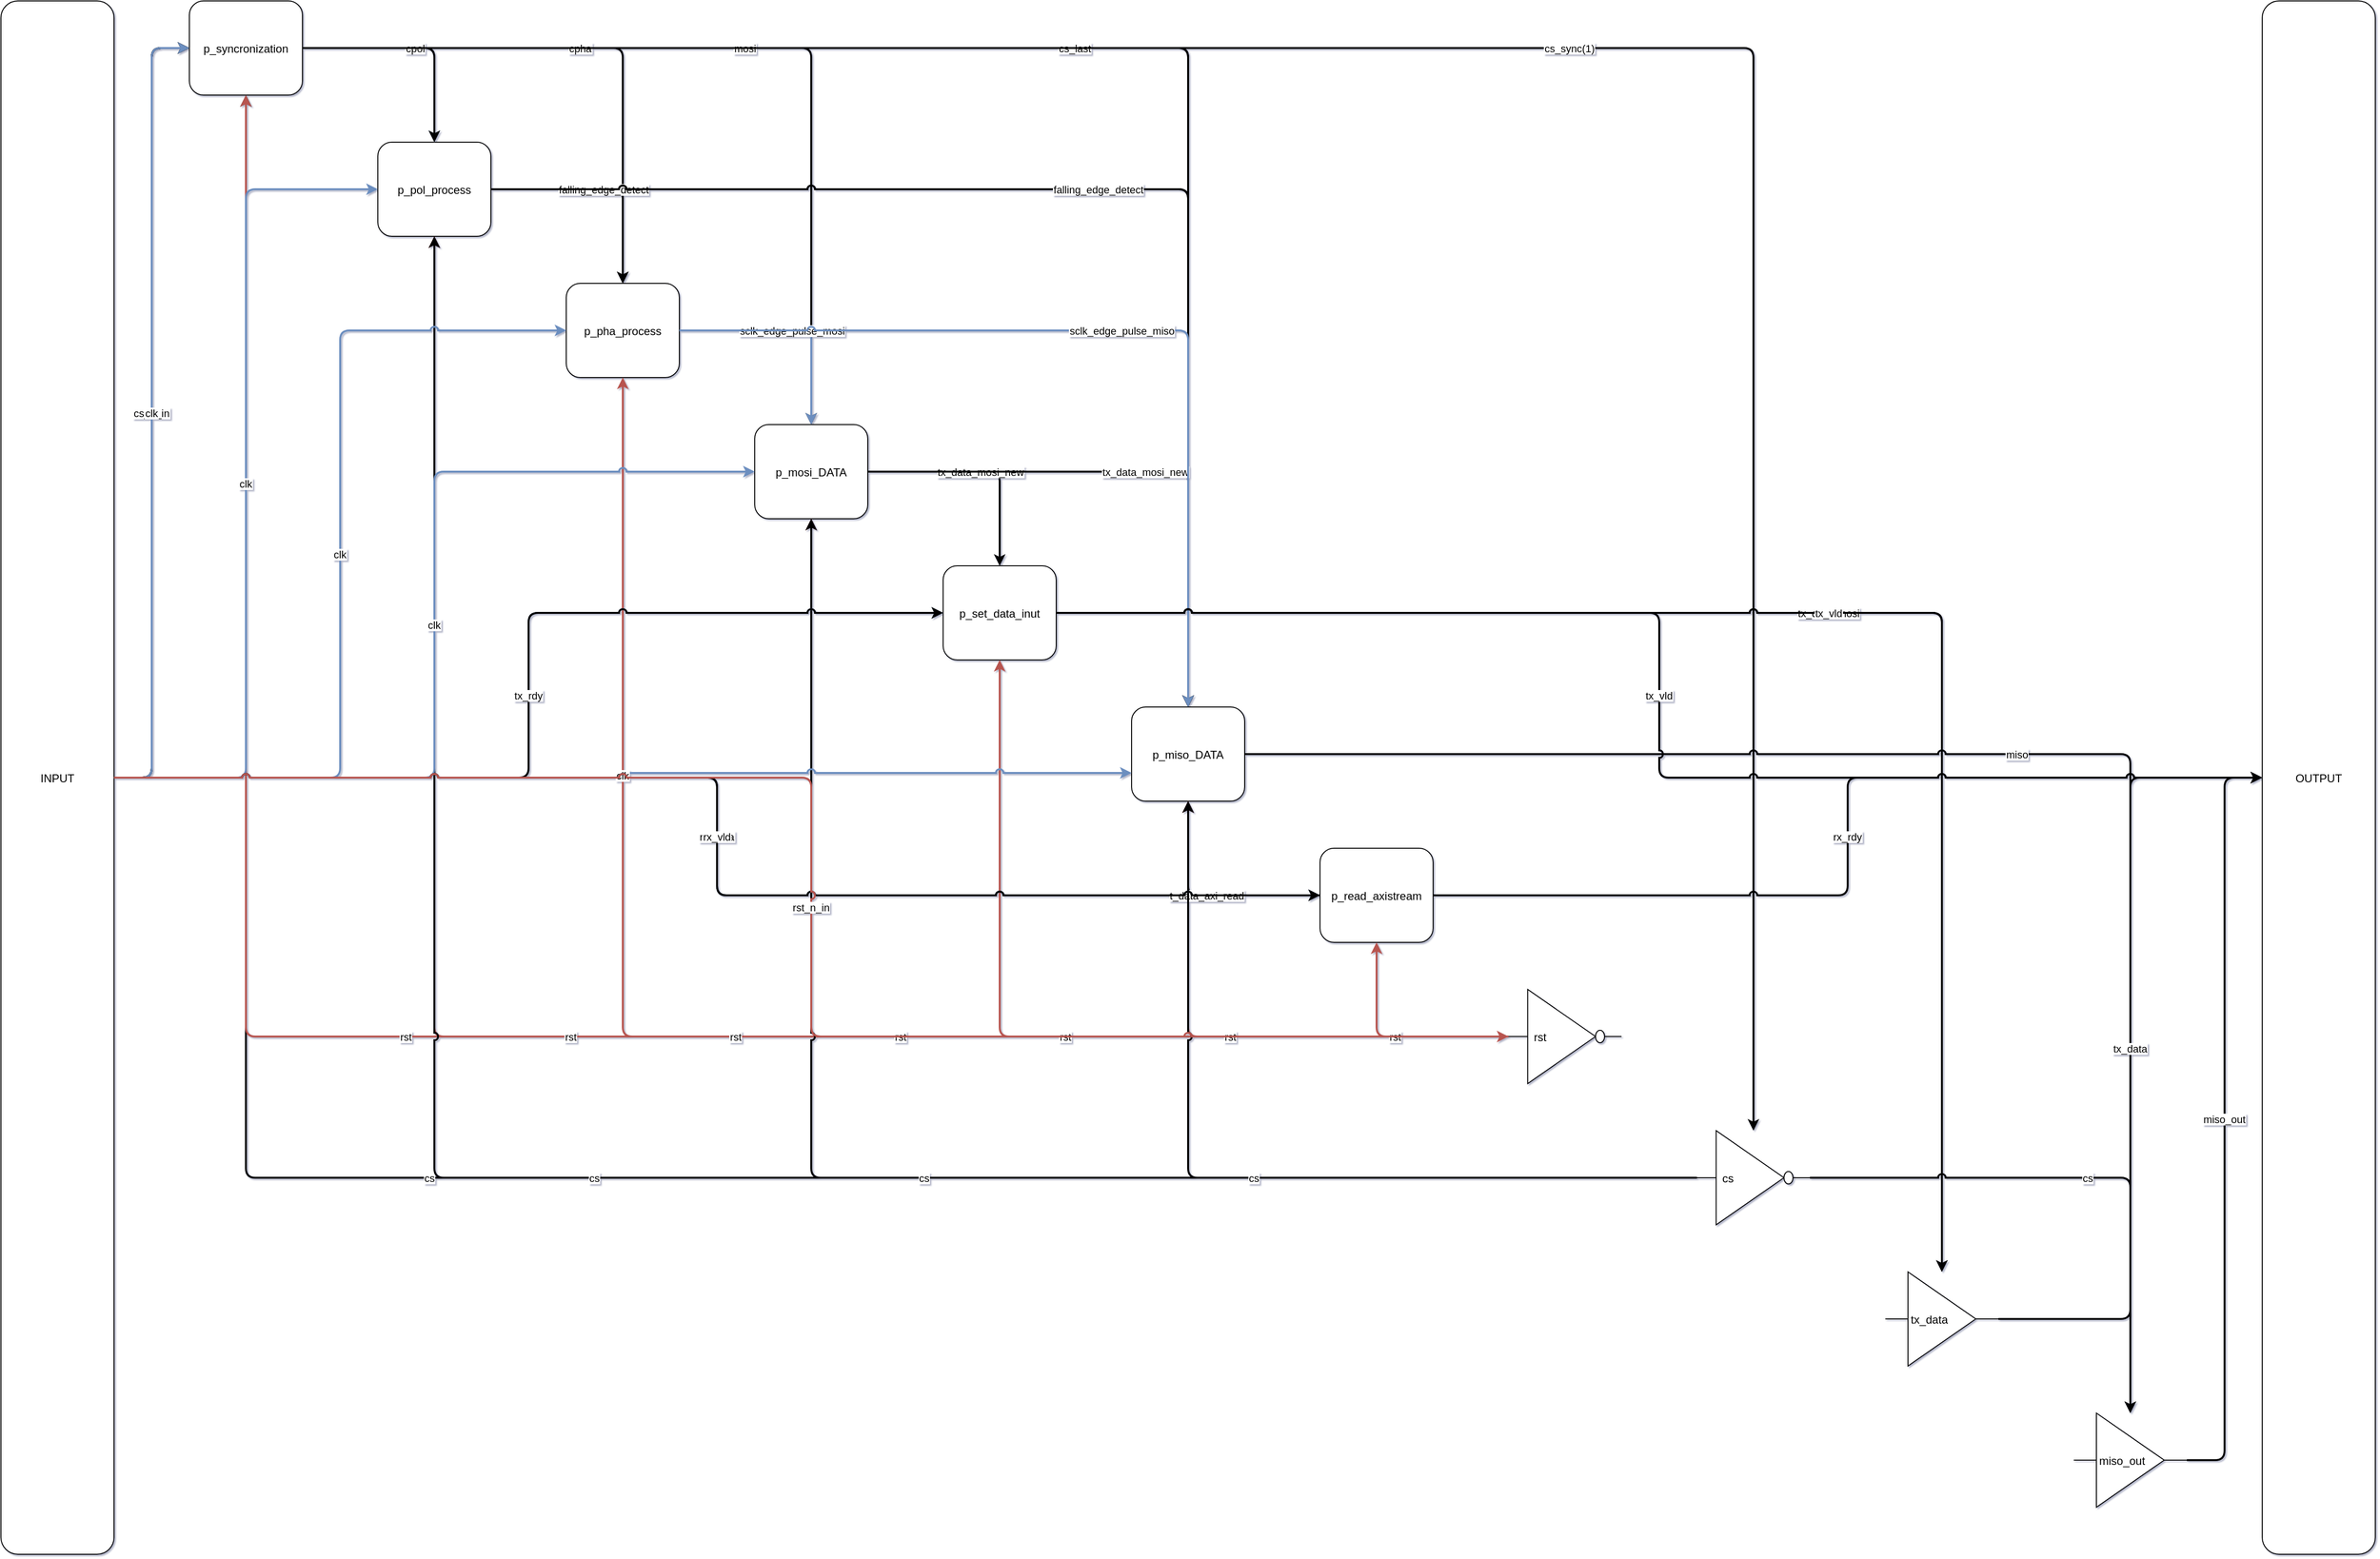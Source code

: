 <mxfile compressed="false" version="15.4.0" type="device">
  <diagram id="spi_slave" name="spi_slave">
    <mxGraphModel dx="1718" dy="985" grid="1" gridSize="10" guides="1" tooltips="1" connect="1" arrows="1" fold="1" page="1" pageScale="1" pageWidth="827" pageHeight="1169" math="0" shadow="1">
      <root>
        <mxCell id="0" />
        <mxCell id="1" parent="0" />
        <object label="INPUT" id="INPUT">
          <mxCell style="rounded=1" parent="1" vertex="1">
            <mxGeometry width="120" height="1650" as="geometry" />
          </mxCell>
        </object>
        <object label="p_syncronization" id="p_syncronization">
          <mxCell style="rounded=1" parent="1" vertex="1">
            <mxGeometry x="200" width="120" height="100" as="geometry" />
          </mxCell>
        </object>
        <object label="p_pol_process" id="p_pol_process">
          <mxCell style="rounded=1" parent="1" vertex="1">
            <mxGeometry x="400" y="150" width="120" height="100" as="geometry" />
          </mxCell>
        </object>
        <object label="p_pha_process" id="p_pha_process">
          <mxCell style="rounded=1" parent="1" vertex="1">
            <mxGeometry x="600" y="300" width="120" height="100" as="geometry" />
          </mxCell>
        </object>
        <object label="p_mosi_DATA" id="p_mosi_DATA">
          <mxCell style="rounded=1" parent="1" vertex="1">
            <mxGeometry x="800" y="450" width="120" height="100" as="geometry" />
          </mxCell>
        </object>
        <object label="p_set_data_inut" id="p_set_data_inut">
          <mxCell style="rounded=1" parent="1" vertex="1">
            <mxGeometry x="1000" y="600" width="120" height="100" as="geometry" />
          </mxCell>
        </object>
        <object label="p_miso_DATA" id="p_miso_DATA">
          <mxCell style="rounded=1" parent="1" vertex="1">
            <mxGeometry x="1200" y="750" width="120" height="100" as="geometry" />
          </mxCell>
        </object>
        <object label="p_read_axistream" id="p_read_axistream">
          <mxCell style="rounded=1" parent="1" vertex="1">
            <mxGeometry x="1400" y="900" width="120" height="100" as="geometry" />
          </mxCell>
        </object>
        <object label="rst" id="rst">
          <mxCell style="shape=mxgraph.electrical.logic_gates.inverter_2;align=left;spacingLeft=25;" parent="1" vertex="1">
            <mxGeometry x="1600" y="1050" width="120" height="100" as="geometry" />
          </mxCell>
        </object>
        <object label="cs" id="cs">
          <mxCell style="shape=mxgraph.electrical.logic_gates.inverter_2;align=left;spacingLeft=25;" parent="1" vertex="1">
            <mxGeometry x="1800" y="1200" width="120" height="100" as="geometry" />
          </mxCell>
        </object>
        <object label="tx_data" id="tx_data">
          <mxCell style="shape=mxgraph.electrical.logic_gates.buffer2;align=left;spacingLeft=25;" parent="1" vertex="1">
            <mxGeometry x="2000" y="1350" width="120" height="100" as="geometry" />
          </mxCell>
        </object>
        <object label="miso_out" id="miso_out">
          <mxCell style="shape=mxgraph.electrical.logic_gates.buffer2;align=left;spacingLeft=25;" parent="1" vertex="1">
            <mxGeometry x="2200" y="1500" width="120" height="100" as="geometry" />
          </mxCell>
        </object>
        <object label="OUTPUT" id="OUTPUT">
          <mxCell style="rounded=1" parent="1" vertex="1">
            <mxGeometry x="2400" width="120" height="1650" as="geometry" />
          </mxCell>
        </object>
        <object label="cs" id="d1316163a245df5332755e217ce2bb54">
          <mxCell style="endArrow=classic;endFill=1;edgeStyle=orthogonalEdgeStyle;jumpStyle=arc;strokeWidth=2;" parent="1" source="cs" target="p_syncronization" edge="1">
            <mxGeometry relative="1" as="geometry" />
          </mxCell>
        </object>
        <object label="rst" id="a460d91dcd9eb0b6e6a8783e4cd0fe8c">
          <mxCell style="endArrow=classic;endFill=1;edgeStyle=orthogonalEdgeStyle;jumpStyle=arc;strokeWidth=2;fillColor=#f8cecc;strokeColor=#b85450;" parent="1" source="rst" target="p_syncronization" edge="1">
            <mxGeometry relative="1" as="geometry" />
          </mxCell>
        </object>
        <object label="sclk" id="31297005cd2777411cd29e04672f17ab">
          <mxCell style="endArrow=classic;endFill=1;edgeStyle=orthogonalEdgeStyle;jumpStyle=arc;strokeWidth=2;fillColor=#dae8fc;strokeColor=#6c8ebf;" parent="1" source="p_syncronization" target="p_pol_process" edge="1">
            <mxGeometry relative="1" as="geometry" />
          </mxCell>
        </object>
        <object label="rst" id="306bf4f454e1ee6661465b87e71a96e7">
          <mxCell style="endArrow=classic;endFill=1;edgeStyle=orthogonalEdgeStyle;jumpStyle=arc;strokeWidth=2;fillColor=#f8cecc;strokeColor=#b85450;" parent="1" source="rst" target="p_pol_process" edge="1">
            <mxGeometry relative="1" as="geometry" />
          </mxCell>
        </object>
        <object label="cs" id="77860c09dd9e32e8774281c971c7711d">
          <mxCell style="endArrow=classic;endFill=1;edgeStyle=orthogonalEdgeStyle;jumpStyle=arc;strokeWidth=2;" parent="1" source="cs" target="p_pol_process" edge="1">
            <mxGeometry relative="1" as="geometry" />
          </mxCell>
        </object>
        <object label="cpol" id="5ed39e9ed58984da675339476612df4a">
          <mxCell style="endArrow=classic;endFill=1;edgeStyle=orthogonalEdgeStyle;jumpStyle=arc;strokeWidth=2;" parent="1" source="p_syncronization" target="p_pol_process" edge="1">
            <mxGeometry relative="1" as="geometry" />
          </mxCell>
        </object>
        <object label="rst" id="6765d86b4b5b835927325f7a4dae492c">
          <mxCell style="endArrow=classic;endFill=1;edgeStyle=orthogonalEdgeStyle;jumpStyle=arc;strokeWidth=2;fillColor=#f8cecc;strokeColor=#b85450;" parent="1" source="rst" target="p_pha_process" edge="1">
            <mxGeometry relative="1" as="geometry" />
          </mxCell>
        </object>
        <object label="cpha" id="e1b9087c55dbd9df58f3ecd190efae5b">
          <mxCell style="endArrow=classic;endFill=1;edgeStyle=orthogonalEdgeStyle;jumpStyle=arc;strokeWidth=2;" parent="1" source="p_syncronization" target="p_pha_process" edge="1">
            <mxGeometry relative="1" as="geometry" />
          </mxCell>
        </object>
        <object label="rising_edge_detect" id="cb77a611ee92128f03f542b3b87c0b95">
          <mxCell style="endArrow=classic;endFill=1;edgeStyle=orthogonalEdgeStyle;jumpStyle=arc;strokeWidth=2;" parent="1" source="p_pol_process" target="p_pha_process" edge="1">
            <mxGeometry relative="1" as="geometry" />
          </mxCell>
        </object>
        <object label="falling_edge_detect" id="bb749c76004439e5eddf920cd5f099ef">
          <mxCell style="endArrow=classic;endFill=1;edgeStyle=orthogonalEdgeStyle;jumpStyle=arc;strokeWidth=2;" parent="1" source="p_pol_process" target="p_pha_process" edge="1">
            <mxGeometry relative="1" as="geometry" />
          </mxCell>
        </object>
        <object label="mosi" id="06220997ab4acf1b2c6efe047a7f1db3">
          <mxCell style="endArrow=classic;endFill=1;edgeStyle=orthogonalEdgeStyle;jumpStyle=arc;strokeWidth=2;" parent="1" source="p_syncronization" target="p_mosi_DATA" edge="1">
            <mxGeometry relative="1" as="geometry" />
          </mxCell>
        </object>
        <object label="rst" id="b4a7daf7c3135a212e3c92763b272a85">
          <mxCell style="endArrow=classic;endFill=1;edgeStyle=orthogonalEdgeStyle;jumpStyle=arc;strokeWidth=2;fillColor=#f8cecc;strokeColor=#b85450;" parent="1" source="rst" target="p_mosi_DATA" edge="1">
            <mxGeometry relative="1" as="geometry" />
          </mxCell>
        </object>
        <object label="cs" id="f80c6ad3a4bdeaf505d51b6a9dd04d9f">
          <mxCell style="endArrow=classic;endFill=1;edgeStyle=orthogonalEdgeStyle;jumpStyle=arc;strokeWidth=2;" parent="1" source="cs" target="p_mosi_DATA" edge="1">
            <mxGeometry relative="1" as="geometry" />
          </mxCell>
        </object>
        <object label="sclk_edge_pulse_mosi" id="ce5526dc0288ef4bc448b822dc9d2b8c">
          <mxCell style="endArrow=classic;endFill=1;edgeStyle=orthogonalEdgeStyle;jumpStyle=arc;strokeWidth=2;fillColor=#dae8fc;strokeColor=#6c8ebf;" parent="1" source="p_pha_process" target="p_mosi_DATA" edge="1">
            <mxGeometry relative="1" as="geometry" />
          </mxCell>
        </object>
        <object label="tx_data_mosi_new" id="ceb010006550d7afa2fcf1e46974e294">
          <mxCell style="endArrow=classic;endFill=1;edgeStyle=orthogonalEdgeStyle;jumpStyle=arc;strokeWidth=2;" parent="1" source="p_mosi_DATA" target="p_set_data_inut" edge="1">
            <mxGeometry relative="1" as="geometry" />
          </mxCell>
        </object>
        <object label="rst" id="a1c9b6bb40104f334d1a8a780d0dea4d">
          <mxCell style="endArrow=classic;endFill=1;edgeStyle=orthogonalEdgeStyle;jumpStyle=arc;strokeWidth=2;fillColor=#f8cecc;strokeColor=#b85450;" parent="1" source="rst" target="p_set_data_inut" edge="1">
            <mxGeometry relative="1" as="geometry" />
          </mxCell>
        </object>
        <object label="t_data_axi_read" id="e408ba3f35d171e9e91b9e029e194aef">
          <mxCell style="endArrow=classic;endFill=1;edgeStyle=orthogonalEdgeStyle;jumpStyle=arc;strokeWidth=2;" parent="1" source="p_read_axistream" target="p_miso_DATA" edge="1">
            <mxGeometry relative="1" as="geometry" />
          </mxCell>
        </object>
        <object label="tx_data_mosi_new" id="b1ca6d16d9ce1ebdbf1b087c963c2ca4">
          <mxCell style="endArrow=classic;endFill=1;edgeStyle=orthogonalEdgeStyle;jumpStyle=arc;strokeWidth=2;" parent="1" source="p_mosi_DATA" target="p_miso_DATA" edge="1">
            <mxGeometry relative="1" as="geometry" />
          </mxCell>
        </object>
        <object label="rst" id="5cee54b8f3e08427db1d8956dcf2f294">
          <mxCell style="endArrow=classic;endFill=1;edgeStyle=orthogonalEdgeStyle;jumpStyle=arc;strokeWidth=2;fillColor=#f8cecc;strokeColor=#b85450;" parent="1" source="rst" target="p_miso_DATA" edge="1">
            <mxGeometry relative="1" as="geometry" />
          </mxCell>
        </object>
        <object label="cs" id="5605c6e47c93ca762a65f8d2841244c3">
          <mxCell style="endArrow=classic;endFill=1;edgeStyle=orthogonalEdgeStyle;jumpStyle=arc;strokeWidth=2;" parent="1" source="cs" target="p_miso_DATA" edge="1">
            <mxGeometry relative="1" as="geometry" />
          </mxCell>
        </object>
        <object label="cpha" id="670842185a7c3ff37746aa0053e426b8">
          <mxCell style="endArrow=classic;endFill=1;edgeStyle=orthogonalEdgeStyle;jumpStyle=arc;strokeWidth=2;" parent="1" source="p_syncronization" target="p_miso_DATA" edge="1">
            <mxGeometry relative="1" as="geometry" />
          </mxCell>
        </object>
        <object label="rising_edge_detect" id="8388429aab44ade1fab3de36d85d6d8a">
          <mxCell style="endArrow=classic;endFill=1;edgeStyle=orthogonalEdgeStyle;jumpStyle=arc;strokeWidth=2;" parent="1" source="p_pol_process" target="p_miso_DATA" edge="1">
            <mxGeometry relative="1" as="geometry" />
          </mxCell>
        </object>
        <object label="falling_edge_detect" id="e25705cbc6c878ef1fce15a1fb3eefd9">
          <mxCell style="endArrow=classic;endFill=1;edgeStyle=orthogonalEdgeStyle;jumpStyle=arc;strokeWidth=2;" parent="1" source="p_pol_process" target="p_miso_DATA" edge="1">
            <mxGeometry relative="1" as="geometry" />
          </mxCell>
        </object>
        <object label="cs_last" id="7605b8e5534e1dfc9849d281dfbe1dc9">
          <mxCell style="endArrow=classic;endFill=1;edgeStyle=orthogonalEdgeStyle;jumpStyle=arc;strokeWidth=2;" parent="1" source="p_syncronization" target="p_miso_DATA" edge="1">
            <mxGeometry relative="1" as="geometry" />
          </mxCell>
        </object>
        <object label="sclk_edge_pulse_miso" id="003f85db83cdf9531927a05ee530364b">
          <mxCell style="endArrow=classic;endFill=1;edgeStyle=orthogonalEdgeStyle;jumpStyle=arc;strokeWidth=2;fillColor=#dae8fc;strokeColor=#6c8ebf;" parent="1" source="p_pha_process" target="p_miso_DATA" edge="1">
            <mxGeometry relative="1" as="geometry" />
          </mxCell>
        </object>
        <object label="rst" id="4dfc5cb1cfa100fd1786f4b339d47942">
          <mxCell style="endArrow=classic;endFill=1;edgeStyle=orthogonalEdgeStyle;jumpStyle=arc;strokeWidth=2;fillColor=#f8cecc;strokeColor=#b85450;" parent="1" source="rst" target="p_read_axistream" edge="1">
            <mxGeometry relative="1" as="geometry" />
          </mxCell>
        </object>
        <object label="cs_sync(1)" id="61305aef1782bdf753fc4dbbee89dc22">
          <mxCell style="endArrow=classic;endFill=1;edgeStyle=orthogonalEdgeStyle;jumpStyle=arc;strokeWidth=2;" parent="1" source="p_syncronization" target="cs" edge="1">
            <mxGeometry relative="1" as="geometry" />
          </mxCell>
        </object>
        <object label="tx_data_mosi" id="779fd96a8ba13d20497742849361b6cf">
          <mxCell style="endArrow=classic;endFill=1;edgeStyle=orthogonalEdgeStyle;jumpStyle=arc;strokeWidth=2;" parent="1" source="p_set_data_inut" target="tx_data" edge="1">
            <mxGeometry relative="1" as="geometry" />
          </mxCell>
        </object>
        <object label="tx_vld" id="137599590224f19d1d8e85d54b20aad2">
          <mxCell style="endArrow=classic;endFill=1;edgeStyle=orthogonalEdgeStyle;jumpStyle=arc;strokeWidth=2;" parent="1" source="p_set_data_inut" target="tx_data" edge="1">
            <mxGeometry relative="1" as="geometry" />
          </mxCell>
        </object>
        <object label="miso" id="d1fdd609099af204d4e8448475d88e3c">
          <mxCell style="endArrow=classic;endFill=1;edgeStyle=orthogonalEdgeStyle;jumpStyle=arc;strokeWidth=2;" parent="1" source="p_miso_DATA" target="miso_out" edge="1">
            <mxGeometry relative="1" as="geometry" />
          </mxCell>
        </object>
        <object label="cs" id="0c52da9621473e8a59cef71386cfb0f3">
          <mxCell style="endArrow=classic;endFill=1;edgeStyle=orthogonalEdgeStyle;jumpStyle=arc;strokeWidth=2;" parent="1" source="cs" target="miso_out" edge="1">
            <mxGeometry relative="1" as="geometry" />
          </mxCell>
        </object>
        <object label="sclk_in" id="25a806c7630010aba8547c2d76abbfc0">
          <mxCell style="endArrow=classic;endFill=1;edgeStyle=orthogonalEdgeStyle;jumpStyle=arc;strokeWidth=2;fillColor=#dae8fc;strokeColor=#6c8ebf;" parent="1" source="INPUT" target="p_syncronization" edge="1">
            <mxGeometry relative="1" as="geometry" />
          </mxCell>
        </object>
        <object label="mosi_in" id="619a1de67dd8d5e4c6d87ef7293c8774">
          <mxCell style="endArrow=classic;endFill=1;edgeStyle=orthogonalEdgeStyle;jumpStyle=arc;strokeWidth=2;" parent="1" source="INPUT" target="p_syncronization" edge="1">
            <mxGeometry relative="1" as="geometry" />
          </mxCell>
        </object>
        <object label="cpol_in" id="f0fa5e318c02c0e42f0db4c189459cdc">
          <mxCell style="endArrow=classic;endFill=1;edgeStyle=orthogonalEdgeStyle;jumpStyle=arc;strokeWidth=2;" parent="1" source="INPUT" target="p_syncronization" edge="1">
            <mxGeometry relative="1" as="geometry" />
          </mxCell>
        </object>
        <object label="cpha_in" id="70c3d0bd6195ea74d521aef863829c41">
          <mxCell style="endArrow=classic;endFill=1;edgeStyle=orthogonalEdgeStyle;jumpStyle=arc;strokeWidth=2;" parent="1" source="INPUT" target="p_syncronization" edge="1">
            <mxGeometry relative="1" as="geometry" />
          </mxCell>
        </object>
        <object label="cs_n_in" id="331ea49ede971aef1d4445162fc3354a">
          <mxCell style="endArrow=classic;endFill=1;edgeStyle=orthogonalEdgeStyle;jumpStyle=arc;strokeWidth=2;" parent="1" source="INPUT" target="p_syncronization" edge="1">
            <mxGeometry relative="1" as="geometry" />
          </mxCell>
        </object>
        <object label="clk" id="b1bc0d335c1c8a9bbf23a6bfa0e068b9">
          <mxCell style="endArrow=classic;endFill=1;edgeStyle=orthogonalEdgeStyle;jumpStyle=arc;strokeWidth=2;fillColor=#dae8fc;strokeColor=#6c8ebf;" parent="1" source="INPUT" target="p_syncronization" edge="1">
            <mxGeometry relative="1" as="geometry" />
          </mxCell>
        </object>
        <object label="clk" id="9a522368fa66b15cf038fc00661d2dc2">
          <mxCell style="endArrow=classic;endFill=1;edgeStyle=orthogonalEdgeStyle;jumpStyle=arc;strokeWidth=2;fillColor=#dae8fc;strokeColor=#6c8ebf;" parent="1" source="INPUT" target="p_pol_process" edge="1">
            <mxGeometry relative="1" as="geometry" />
          </mxCell>
        </object>
        <object label="clk" id="f3e19823017da50ca4417ac8acf78d05">
          <mxCell style="endArrow=classic;endFill=1;edgeStyle=orthogonalEdgeStyle;jumpStyle=arc;strokeWidth=2;fillColor=#dae8fc;strokeColor=#6c8ebf;" parent="1" source="INPUT" target="p_pha_process" edge="1">
            <mxGeometry relative="1" as="geometry" />
          </mxCell>
        </object>
        <object label="clk" id="626c4461c12d2ae5425ed92af58811d1">
          <mxCell style="endArrow=classic;endFill=1;edgeStyle=orthogonalEdgeStyle;jumpStyle=arc;strokeWidth=2;fillColor=#dae8fc;strokeColor=#6c8ebf;" parent="1" source="INPUT" target="p_mosi_DATA" edge="1">
            <mxGeometry relative="1" as="geometry" />
          </mxCell>
        </object>
        <object label="clk" id="760986c8c79328335bb452f73bc7073c">
          <mxCell style="endArrow=classic;endFill=1;edgeStyle=orthogonalEdgeStyle;jumpStyle=arc;strokeWidth=2;fillColor=#dae8fc;strokeColor=#6c8ebf;" parent="1" source="INPUT" target="p_set_data_inut" edge="1">
            <mxGeometry relative="1" as="geometry" />
          </mxCell>
        </object>
        <object label="tx_rdy" id="51c692d343b2b9d7fbe85d0447c1b52a">
          <mxCell style="endArrow=classic;endFill=1;edgeStyle=orthogonalEdgeStyle;jumpStyle=arc;strokeWidth=2;" parent="1" source="INPUT" target="p_set_data_inut" edge="1">
            <mxGeometry relative="1" as="geometry" />
          </mxCell>
        </object>
        <object label="clk" id="3b8b12dd37a176a2d6b927134b1c7c22">
          <mxCell style="endArrow=classic;endFill=1;edgeStyle=orthogonalEdgeStyle;jumpStyle=arc;strokeWidth=2;fillColor=#dae8fc;strokeColor=#6c8ebf;" parent="1" source="INPUT" target="p_miso_DATA" edge="1">
            <mxGeometry relative="1" as="geometry">
              <Array as="points">
                <mxPoint x="660" y="825" />
                <mxPoint x="660" y="820" />
              </Array>
            </mxGeometry>
          </mxCell>
        </object>
        <object label="rx_data" id="60563a1e5b5d38e1baa8b329375a3e49">
          <mxCell style="endArrow=classic;endFill=1;edgeStyle=orthogonalEdgeStyle;jumpStyle=arc;strokeWidth=2;" parent="1" source="INPUT" target="p_read_axistream" edge="1">
            <mxGeometry relative="1" as="geometry" />
          </mxCell>
        </object>
        <object label="clk" id="ef5a5521ec1be6d3ce75852c32b5b1c9">
          <mxCell style="endArrow=classic;endFill=1;edgeStyle=orthogonalEdgeStyle;jumpStyle=arc;strokeWidth=2;fillColor=#dae8fc;strokeColor=#6c8ebf;" parent="1" source="INPUT" target="p_read_axistream" edge="1">
            <mxGeometry relative="1" as="geometry" />
          </mxCell>
        </object>
        <object label="rx_vld" id="792e9c74576a45292158a4f5e3a9c5a9">
          <mxCell style="endArrow=classic;endFill=1;edgeStyle=orthogonalEdgeStyle;jumpStyle=arc;strokeWidth=2;" parent="1" source="INPUT" target="p_read_axistream" edge="1">
            <mxGeometry relative="1" as="geometry" />
          </mxCell>
        </object>
        <object label="rst_n_in" id="7c6ee098a5e2cc65f98df39319dd4e18">
          <mxCell style="endArrow=classic;endFill=1;edgeStyle=orthogonalEdgeStyle;jumpStyle=arc;strokeWidth=2;fillColor=#f8cecc;strokeColor=#b85450;" parent="1" source="INPUT" target="rst" edge="1">
            <mxGeometry relative="1" as="geometry" />
          </mxCell>
        </object>
        <object label="miso_out" id="9c97fc77b32d1c635af7e44251f2d5a4">
          <mxCell style="endArrow=classic;endFill=1;edgeStyle=orthogonalEdgeStyle;jumpStyle=arc;strokeWidth=2;" parent="1" source="miso_out" target="OUTPUT" edge="1">
            <mxGeometry relative="1" as="geometry" />
          </mxCell>
        </object>
        <object label="tx_vld" id="7af4c383c5965068abae3d6a4f318f98">
          <mxCell style="endArrow=classic;endFill=1;edgeStyle=orthogonalEdgeStyle;jumpStyle=arc;strokeWidth=2;" parent="1" source="p_set_data_inut" target="OUTPUT" edge="1">
            <mxGeometry relative="1" as="geometry" />
          </mxCell>
        </object>
        <object label="tx_data" id="02f795eed0c1e20afbdec6c2de38685a">
          <mxCell style="endArrow=classic;endFill=1;edgeStyle=orthogonalEdgeStyle;jumpStyle=arc;strokeWidth=2;" parent="1" source="tx_data" target="OUTPUT" edge="1">
            <mxGeometry relative="1" as="geometry" />
          </mxCell>
        </object>
        <object label="rx_rdy" id="f8c720f5f74cc8bf66df2b7768ae6567">
          <mxCell style="endArrow=classic;endFill=1;edgeStyle=orthogonalEdgeStyle;jumpStyle=arc;strokeWidth=2;" parent="1" source="p_read_axistream" target="OUTPUT" edge="1">
            <mxGeometry relative="1" as="geometry" />
          </mxCell>
        </object>
      </root>
    </mxGraphModel>
  </diagram>
</mxfile>
